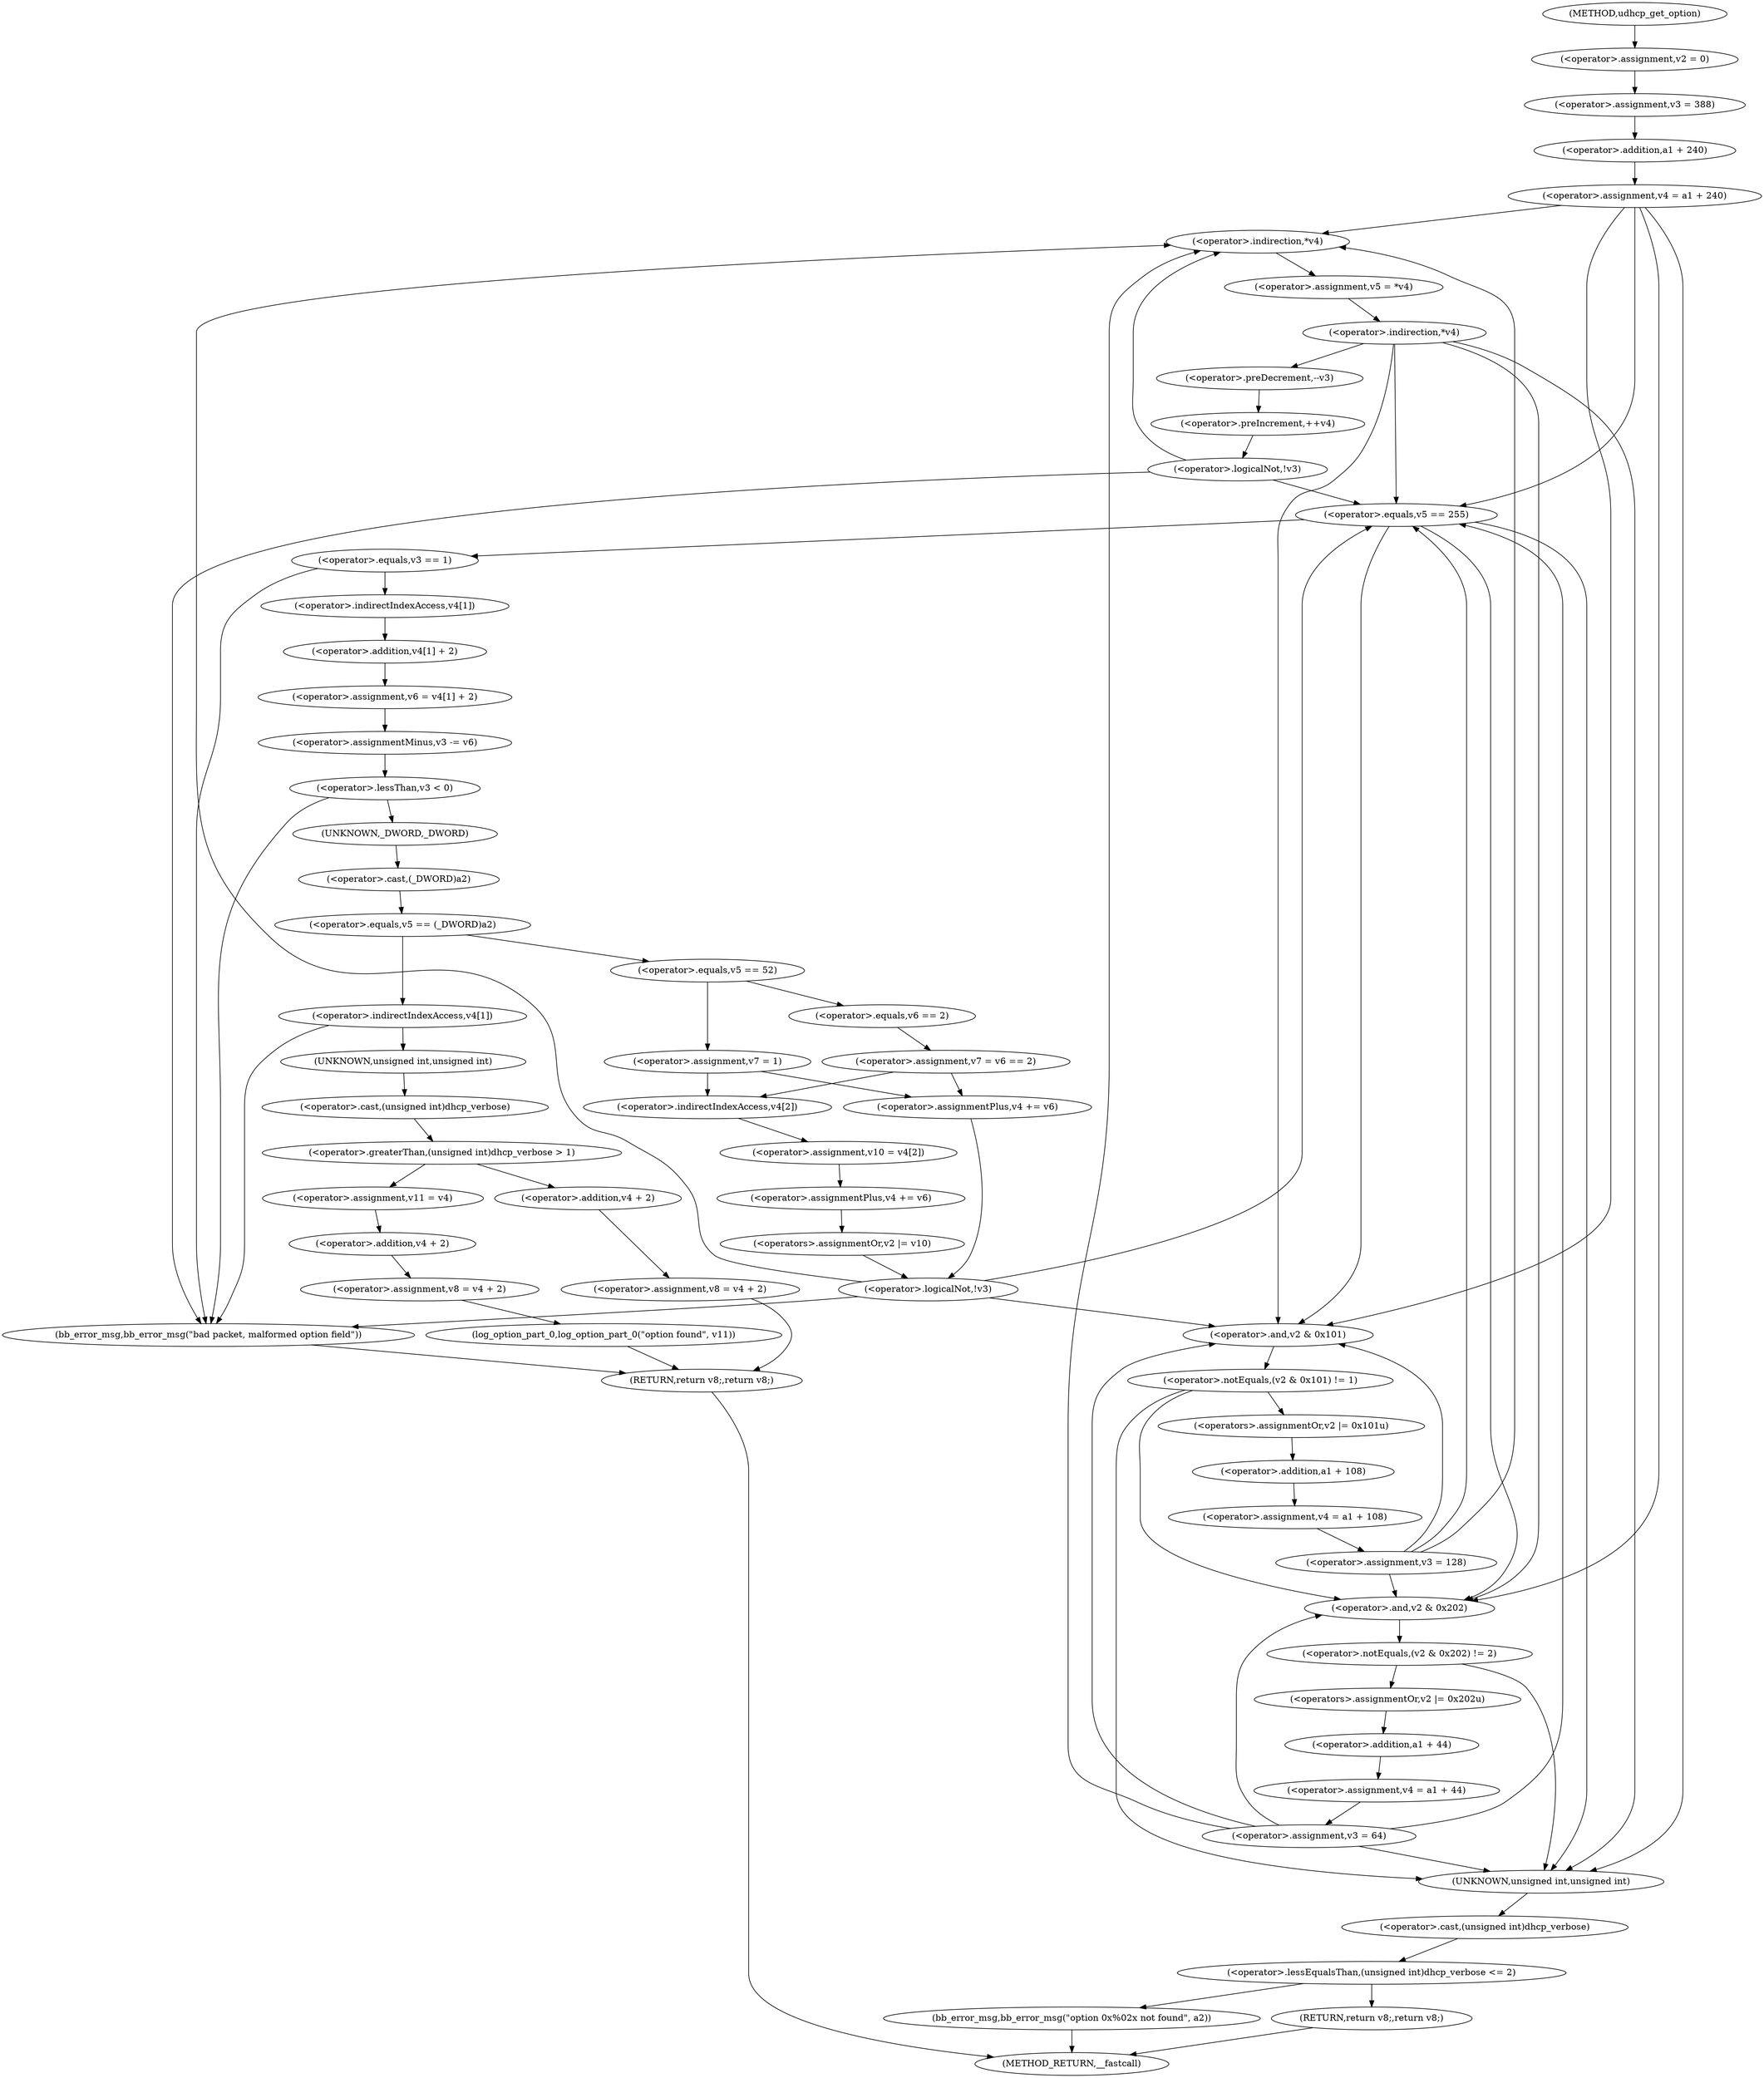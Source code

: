 digraph udhcp_get_option {  
"1000123" [label = "(<operator>.assignment,v2 = 0)" ]
"1000126" [label = "(<operator>.assignment,v3 = 388)" ]
"1000129" [label = "(<operator>.assignment,v4 = a1 + 240)" ]
"1000131" [label = "(<operator>.addition,a1 + 240)" ]
"1000146" [label = "(<operator>.assignment,v5 = *v4)" ]
"1000148" [label = "(<operator>.indirection,*v4)" ]
"1000151" [label = "(<operator>.indirection,*v4)" ]
"1000154" [label = "(<operator>.preDecrement,--v3)" ]
"1000156" [label = "(<operator>.preIncrement,++v4)" ]
"1000159" [label = "(<operator>.logicalNot,!v3)" ]
"1000163" [label = "(<operator>.equals,v5 == 255)" ]
"1000168" [label = "(<operator>.equals,v3 == 1)" ]
"1000172" [label = "(<operator>.assignment,v6 = v4[1] + 2)" ]
"1000174" [label = "(<operator>.addition,v4[1] + 2)" ]
"1000175" [label = "(<operator>.indirectIndexAccess,v4[1])" ]
"1000179" [label = "(<operator>.assignmentMinus,v3 -= v6)" ]
"1000183" [label = "(<operator>.lessThan,v3 < 0)" ]
"1000188" [label = "(<operator>.equals,v5 == (_DWORD)a2)" ]
"1000190" [label = "(<operator>.cast,(_DWORD)a2)" ]
"1000191" [label = "(UNKNOWN,_DWORD,_DWORD)" ]
"1000195" [label = "(<operator>.indirectIndexAccess,v4[1])" ]
"1000200" [label = "(<operator>.greaterThan,(unsigned int)dhcp_verbose > 1)" ]
"1000201" [label = "(<operator>.cast,(unsigned int)dhcp_verbose)" ]
"1000202" [label = "(UNKNOWN,unsigned int,unsigned int)" ]
"1000206" [label = "(<operator>.assignment,v11 = v4)" ]
"1000209" [label = "(<operator>.assignment,v8 = v4 + 2)" ]
"1000211" [label = "(<operator>.addition,v4 + 2)" ]
"1000214" [label = "(log_option_part_0,log_option_part_0(\"option found\", v11))" ]
"1000219" [label = "(<operator>.assignment,v8 = v4 + 2)" ]
"1000221" [label = "(<operator>.addition,v4 + 2)" ]
"1000228" [label = "(bb_error_msg,bb_error_msg(\"bad packet, malformed option field\"))" ]
"1000230" [label = "(RETURN,return v8;,return v8;)" ]
"1000233" [label = "(<operator>.equals,v5 == 52)" ]
"1000236" [label = "(<operator>.assignment,v7 = v6 == 2)" ]
"1000238" [label = "(<operator>.equals,v6 == 2)" ]
"1000242" [label = "(<operator>.assignment,v7 = 1)" ]
"1000248" [label = "(<operator>.assignmentPlus,v4 += v6)" ]
"1000253" [label = "(<operator>.assignment,v10 = v4[2])" ]
"1000255" [label = "(<operator>.indirectIndexAccess,v4[2])" ]
"1000258" [label = "(<operator>.assignmentPlus,v4 += v6)" ]
"1000261" [label = "(<operators>.assignmentOr,v2 |= v10)" ]
"1000265" [label = "(<operator>.logicalNot,!v3)" ]
"1000269" [label = "(<operator>.notEquals,(v2 & 0x101) != 1)" ]
"1000270" [label = "(<operator>.and,v2 & 0x101)" ]
"1000275" [label = "(<operators>.assignmentOr,v2 |= 0x101u)" ]
"1000278" [label = "(<operator>.assignment,v4 = a1 + 108)" ]
"1000280" [label = "(<operator>.addition,a1 + 108)" ]
"1000283" [label = "(<operator>.assignment,v3 = 128)" ]
"1000287" [label = "(<operator>.notEquals,(v2 & 0x202) != 2)" ]
"1000288" [label = "(<operator>.and,v2 & 0x202)" ]
"1000293" [label = "(<operators>.assignmentOr,v2 |= 0x202u)" ]
"1000296" [label = "(<operator>.assignment,v4 = a1 + 44)" ]
"1000298" [label = "(<operator>.addition,a1 + 44)" ]
"1000301" [label = "(<operator>.assignment,v3 = 64)" ]
"1000306" [label = "(<operator>.lessEqualsThan,(unsigned int)dhcp_verbose <= 2)" ]
"1000307" [label = "(<operator>.cast,(unsigned int)dhcp_verbose)" ]
"1000308" [label = "(UNKNOWN,unsigned int,unsigned int)" ]
"1000311" [label = "(RETURN,return v8;,return v8;)" ]
"1000313" [label = "(bb_error_msg,bb_error_msg(\"option 0x%02x not found\", a2))" ]
"1000110" [label = "(METHOD,udhcp_get_option)" ]
"1000317" [label = "(METHOD_RETURN,__fastcall)" ]
  "1000123" -> "1000126" 
  "1000126" -> "1000131" 
  "1000129" -> "1000148" 
  "1000129" -> "1000163" 
  "1000129" -> "1000270" 
  "1000129" -> "1000288" 
  "1000129" -> "1000308" 
  "1000131" -> "1000129" 
  "1000146" -> "1000151" 
  "1000148" -> "1000146" 
  "1000151" -> "1000163" 
  "1000151" -> "1000270" 
  "1000151" -> "1000288" 
  "1000151" -> "1000308" 
  "1000151" -> "1000154" 
  "1000154" -> "1000156" 
  "1000156" -> "1000159" 
  "1000159" -> "1000148" 
  "1000159" -> "1000163" 
  "1000159" -> "1000228" 
  "1000163" -> "1000270" 
  "1000163" -> "1000288" 
  "1000163" -> "1000308" 
  "1000163" -> "1000168" 
  "1000168" -> "1000228" 
  "1000168" -> "1000175" 
  "1000172" -> "1000179" 
  "1000174" -> "1000172" 
  "1000175" -> "1000174" 
  "1000179" -> "1000183" 
  "1000183" -> "1000228" 
  "1000183" -> "1000191" 
  "1000188" -> "1000195" 
  "1000188" -> "1000233" 
  "1000190" -> "1000188" 
  "1000191" -> "1000190" 
  "1000195" -> "1000202" 
  "1000195" -> "1000228" 
  "1000200" -> "1000206" 
  "1000200" -> "1000221" 
  "1000201" -> "1000200" 
  "1000202" -> "1000201" 
  "1000206" -> "1000211" 
  "1000209" -> "1000214" 
  "1000211" -> "1000209" 
  "1000214" -> "1000230" 
  "1000219" -> "1000230" 
  "1000221" -> "1000219" 
  "1000228" -> "1000230" 
  "1000230" -> "1000317" 
  "1000233" -> "1000238" 
  "1000233" -> "1000242" 
  "1000236" -> "1000248" 
  "1000236" -> "1000255" 
  "1000238" -> "1000236" 
  "1000242" -> "1000248" 
  "1000242" -> "1000255" 
  "1000248" -> "1000265" 
  "1000253" -> "1000258" 
  "1000255" -> "1000253" 
  "1000258" -> "1000261" 
  "1000261" -> "1000265" 
  "1000265" -> "1000148" 
  "1000265" -> "1000163" 
  "1000265" -> "1000270" 
  "1000265" -> "1000228" 
  "1000269" -> "1000288" 
  "1000269" -> "1000308" 
  "1000269" -> "1000275" 
  "1000270" -> "1000269" 
  "1000275" -> "1000280" 
  "1000278" -> "1000283" 
  "1000280" -> "1000278" 
  "1000283" -> "1000148" 
  "1000283" -> "1000163" 
  "1000283" -> "1000270" 
  "1000283" -> "1000288" 
  "1000287" -> "1000308" 
  "1000287" -> "1000293" 
  "1000288" -> "1000287" 
  "1000293" -> "1000298" 
  "1000296" -> "1000301" 
  "1000298" -> "1000296" 
  "1000301" -> "1000148" 
  "1000301" -> "1000163" 
  "1000301" -> "1000270" 
  "1000301" -> "1000288" 
  "1000301" -> "1000308" 
  "1000306" -> "1000311" 
  "1000306" -> "1000313" 
  "1000307" -> "1000306" 
  "1000308" -> "1000307" 
  "1000311" -> "1000317" 
  "1000313" -> "1000317" 
  "1000110" -> "1000123" 
}

